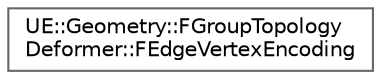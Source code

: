 digraph "Graphical Class Hierarchy"
{
 // INTERACTIVE_SVG=YES
 // LATEX_PDF_SIZE
  bgcolor="transparent";
  edge [fontname=Helvetica,fontsize=10,labelfontname=Helvetica,labelfontsize=10];
  node [fontname=Helvetica,fontsize=10,shape=box,height=0.2,width=0.4];
  rankdir="LR";
  Node0 [id="Node000000",label="UE::Geometry::FGroupTopology\lDeformer::FEdgeVertexEncoding",height=0.2,width=0.4,color="grey40", fillcolor="white", style="filled",URL="$d1/d71/structUE_1_1Geometry_1_1FGroupTopologyDeformer_1_1FEdgeVertexEncoding.html",tooltip=" "];
}
